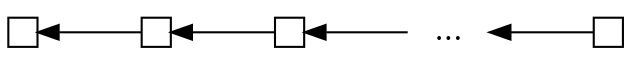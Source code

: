 

digraph states {
rankdir=RL;
ranksep=0.7;
node [height=.1, width = 0.2, height=0.2 ];

node[label="",shape=box,color=black];
B[label=" ... ", style=filled,color=white];

A -> B -> C -> D -> E;
}